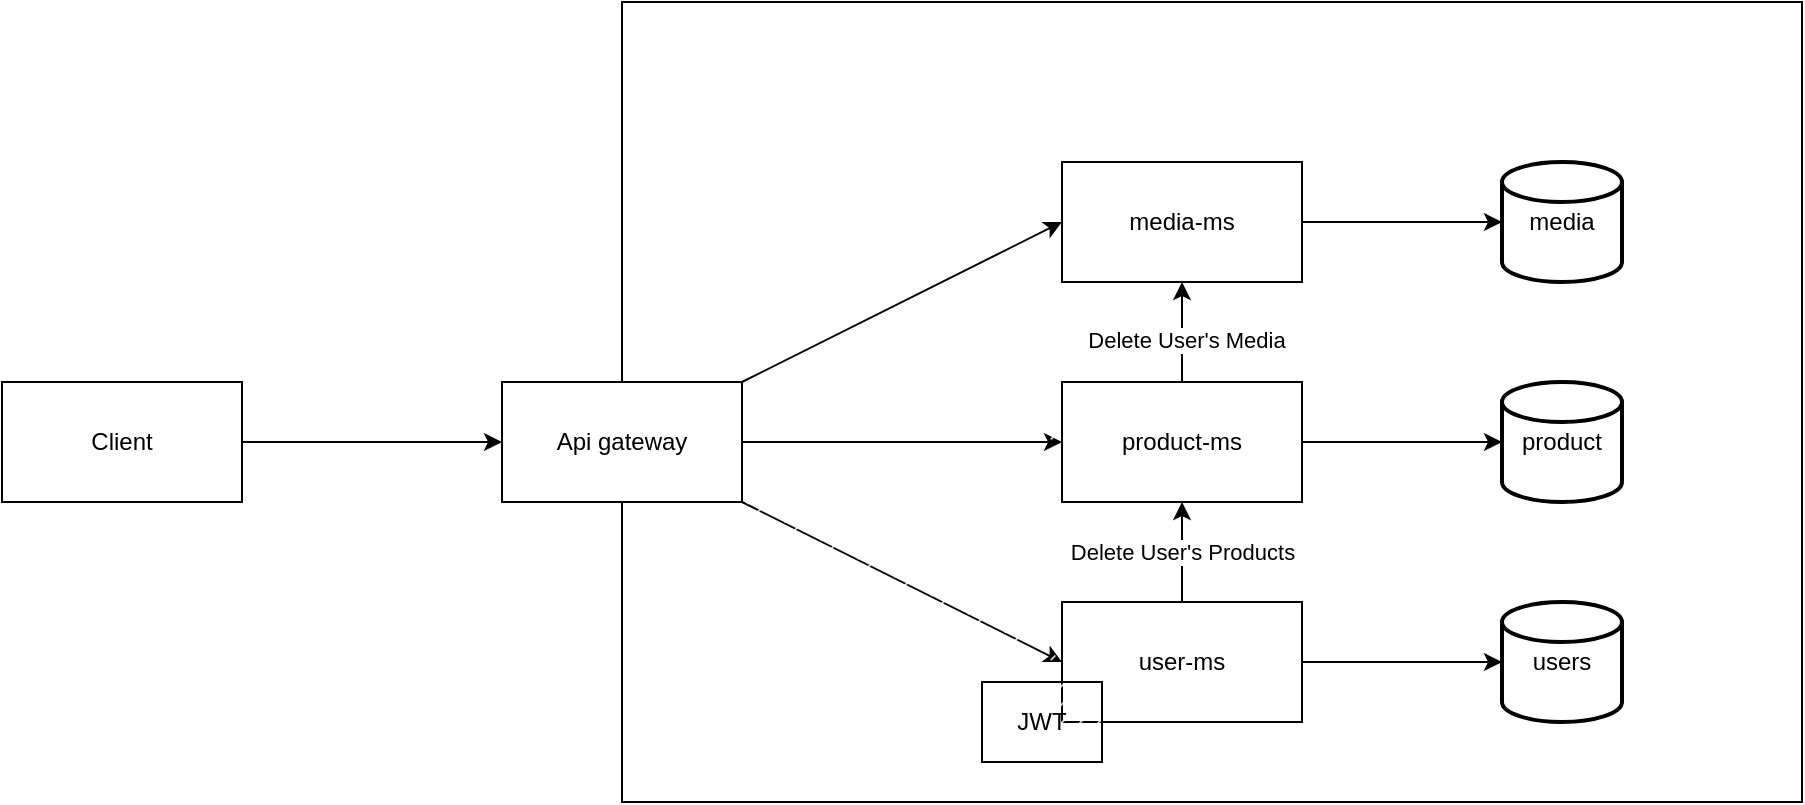 <mxfile>
    <diagram id="FkKGLEkpHspD69uRJxVb" name="Page-1">
        <mxGraphModel dx="1130" dy="779" grid="1" gridSize="20" guides="1" tooltips="1" connect="1" arrows="1" fold="1" page="0" pageScale="1" pageWidth="850" pageHeight="1100" background="none" math="0" shadow="0">
            <root>
                <mxCell id="0"/>
                <mxCell id="1" parent="0"/>
                <mxCell id="4" style="edgeStyle=none;html=1;" parent="1" source="2" target="3" edge="1">
                    <mxGeometry relative="1" as="geometry"/>
                </mxCell>
                <mxCell id="2" value="Client" style="rounded=0;whiteSpace=wrap;html=1;" parent="1" vertex="1">
                    <mxGeometry x="90" y="350" width="120" height="60" as="geometry"/>
                </mxCell>
                <mxCell id="7" style="edgeStyle=none;html=1;entryX=0;entryY=0.5;entryDx=0;entryDy=0;" parent="1" source="3" target="6" edge="1">
                    <mxGeometry relative="1" as="geometry"/>
                </mxCell>
                <mxCell id="9" style="edgeStyle=none;html=1;entryX=0;entryY=0.5;entryDx=0;entryDy=0;" parent="1" source="3" target="8" edge="1">
                    <mxGeometry relative="1" as="geometry"/>
                </mxCell>
                <mxCell id="5" value="" style="rounded=0;whiteSpace=wrap;html=1;glass=0;fillStyle=dashed;" parent="1" vertex="1">
                    <mxGeometry x="400" y="160" width="590" height="400" as="geometry"/>
                </mxCell>
                <mxCell id="19" style="edgeStyle=none;html=1;entryX=0;entryY=0.5;entryDx=0;entryDy=0;entryPerimeter=0;" parent="1" source="6" target="18" edge="1">
                    <mxGeometry relative="1" as="geometry"/>
                </mxCell>
                <mxCell id="29" value="Delete User's Products" style="edgeStyle=none;html=1;entryX=0.5;entryY=1;entryDx=0;entryDy=0;" parent="1" source="6" target="8" edge="1">
                    <mxGeometry relative="1" as="geometry"/>
                </mxCell>
                <mxCell id="6" value="user-ms" style="rounded=0;whiteSpace=wrap;html=1;glass=0;sketch=0;fillStyle=dashed;" parent="1" vertex="1">
                    <mxGeometry x="620" y="460" width="120" height="60" as="geometry"/>
                </mxCell>
                <mxCell id="21" style="edgeStyle=none;html=1;entryX=0;entryY=0.5;entryDx=0;entryDy=0;entryPerimeter=0;" parent="1" source="8" target="20" edge="1">
                    <mxGeometry relative="1" as="geometry"/>
                </mxCell>
                <mxCell id="8" value="product-ms" style="whiteSpace=wrap;html=1;rounded=0;glass=0;sketch=0;fillStyle=dashed;" parent="1" vertex="1">
                    <mxGeometry x="620" y="350" width="120" height="60" as="geometry"/>
                </mxCell>
                <mxCell id="11" style="edgeStyle=none;html=1;entryX=0;entryY=0.5;entryDx=0;entryDy=0;" parent="1" source="3" target="10" edge="1">
                    <mxGeometry relative="1" as="geometry"/>
                </mxCell>
                <mxCell id="3" value="Api gateway" style="whiteSpace=wrap;html=1;" parent="1" vertex="1">
                    <mxGeometry x="340" y="350" width="120" height="60" as="geometry"/>
                </mxCell>
                <mxCell id="23" style="edgeStyle=none;html=1;entryX=0;entryY=0.5;entryDx=0;entryDy=0;entryPerimeter=0;" parent="1" source="10" target="22" edge="1">
                    <mxGeometry relative="1" as="geometry"/>
                </mxCell>
                <mxCell id="10" value="media-ms" style="whiteSpace=wrap;html=1;rounded=0;glass=0;sketch=0;fillStyle=dashed;" parent="1" vertex="1">
                    <mxGeometry x="620" y="240" width="120" height="60" as="geometry"/>
                </mxCell>
                <mxCell id="14" value="JWT" style="rounded=0;whiteSpace=wrap;html=1;glass=0;sketch=0;fillStyle=dashed;" parent="1" vertex="1">
                    <mxGeometry x="580" y="500" width="60" height="40" as="geometry"/>
                </mxCell>
                <mxCell id="18" value="users" style="strokeWidth=2;html=1;shape=mxgraph.flowchart.database;whiteSpace=wrap;rounded=0;glass=0;sketch=0;fillStyle=dashed;" parent="1" vertex="1">
                    <mxGeometry x="840" y="460" width="60" height="60" as="geometry"/>
                </mxCell>
                <mxCell id="20" value="product" style="strokeWidth=2;html=1;shape=mxgraph.flowchart.database;whiteSpace=wrap;rounded=0;glass=0;sketch=0;fillStyle=dashed;" parent="1" vertex="1">
                    <mxGeometry x="840" y="350" width="60" height="60" as="geometry"/>
                </mxCell>
                <mxCell id="22" value="media" style="strokeWidth=2;html=1;shape=mxgraph.flowchart.database;whiteSpace=wrap;rounded=0;glass=0;sketch=0;fillStyle=dashed;" parent="1" vertex="1">
                    <mxGeometry x="840" y="240" width="60" height="60" as="geometry"/>
                </mxCell>
                <mxCell id="33" value="&lt;br&gt;&lt;br style=&quot;border-color: rgb(0, 0, 0); color: rgb(240, 240, 240); font-family: Helvetica; font-size: 11px; font-style: normal; font-variant-ligatures: normal; font-variant-caps: normal; font-weight: 400; letter-spacing: normal; orphans: 2; text-align: center; text-indent: 0px; text-transform: none; widows: 2; word-spacing: 0px; -webkit-text-stroke-width: 0px; text-decoration-thickness: initial; text-decoration-style: initial; text-decoration-color: initial;&quot;&gt;&lt;br&gt;" style="edgeStyle=none;html=1;entryX=0.5;entryY=1;entryDx=0;entryDy=0;" parent="1" source="8" target="10" edge="1">
                    <mxGeometry relative="1" as="geometry"/>
                </mxCell>
                <mxCell id="38" value="Delete User's Media" style="edgeLabel;html=1;align=center;verticalAlign=middle;resizable=0;points=[];" parent="33" vertex="1" connectable="0">
                    <mxGeometry x="-0.507" y="-2" relative="1" as="geometry">
                        <mxPoint y="-9" as="offset"/>
                    </mxGeometry>
                </mxCell>
            </root>
        </mxGraphModel>
    </diagram>
</mxfile>